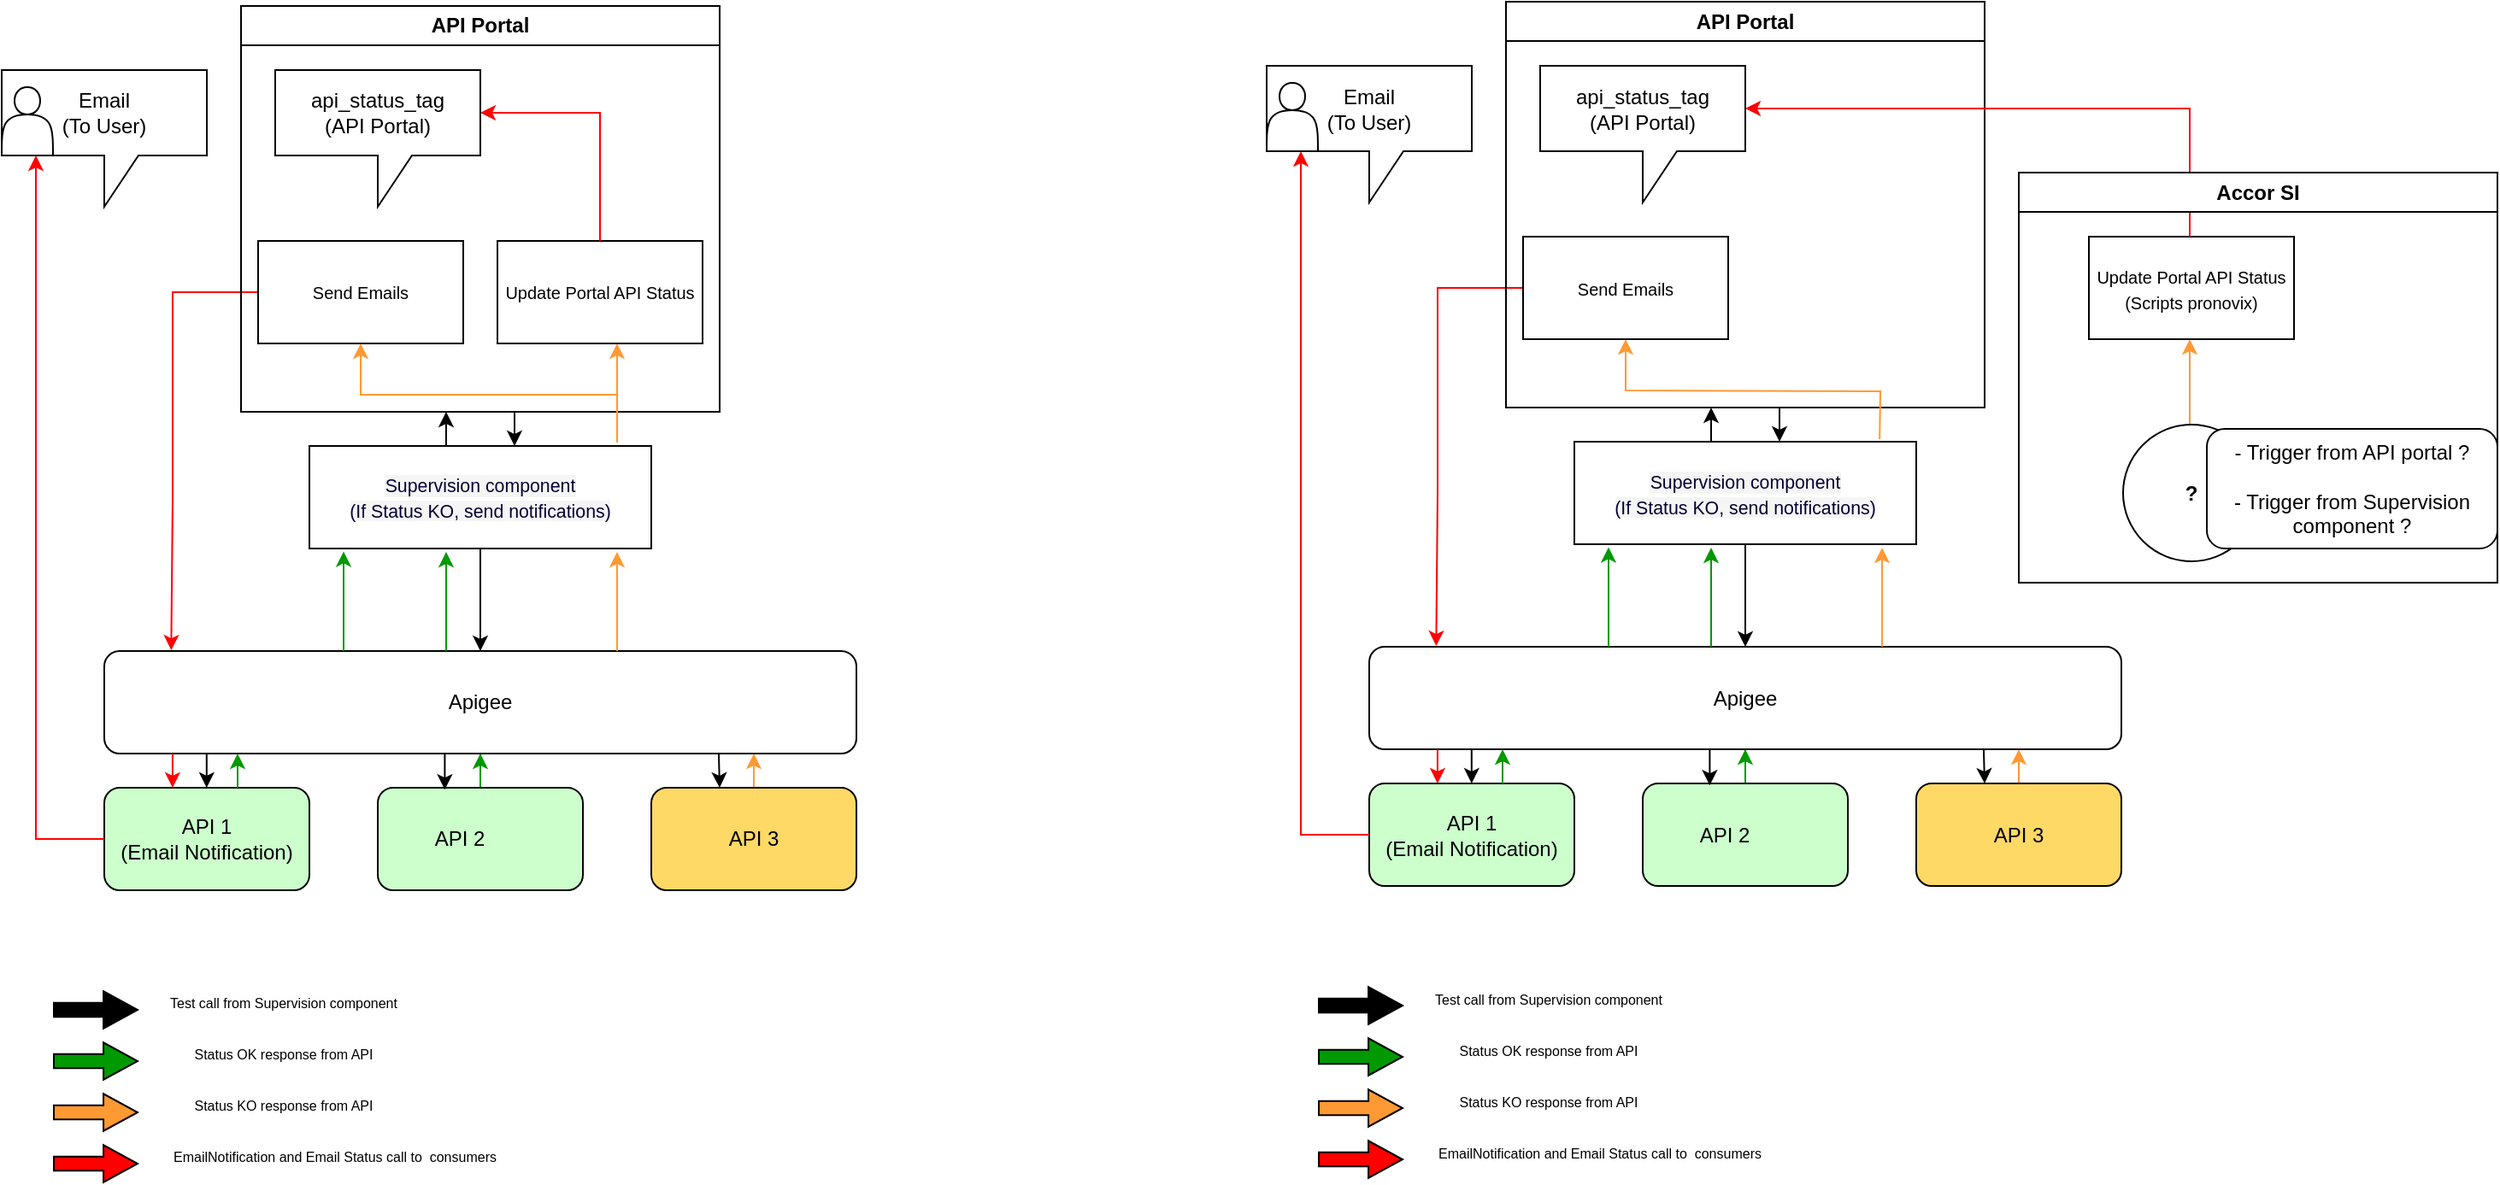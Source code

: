 <mxfile version="24.2.3" type="github" pages="4">
  <diagram name="Page-1" id="tpOJ9a9pUT4eBlT_nwzV">
    <mxGraphModel dx="1194" dy="814" grid="1" gridSize="10" guides="1" tooltips="1" connect="1" arrows="1" fold="1" page="1" pageScale="1" pageWidth="1654" pageHeight="1169" math="0" shadow="0">
      <root>
        <mxCell id="0" />
        <mxCell id="1" parent="0" />
        <mxCell id="AS0PMVbMDKIyWdXyoXrK-1" value="API 1&lt;br&gt;(Email Notification)" style="rounded=1;whiteSpace=wrap;html=1;fillColor=#CCFFCC;" parent="1" vertex="1">
          <mxGeometry x="80" y="460" width="120" height="60" as="geometry" />
        </mxCell>
        <mxCell id="AS0PMVbMDKIyWdXyoXrK-25" style="edgeStyle=orthogonalEdgeStyle;rounded=0;orthogonalLoop=1;jettySize=auto;html=1;entryX=0.5;entryY=1;entryDx=0;entryDy=0;strokeColor=#009900;" parent="1" source="AS0PMVbMDKIyWdXyoXrK-2" target="AS0PMVbMDKIyWdXyoXrK-4" edge="1">
          <mxGeometry relative="1" as="geometry" />
        </mxCell>
        <mxCell id="AS0PMVbMDKIyWdXyoXrK-2" value="API 2&lt;span style=&quot;white-space: pre;&quot;&gt;&#x9;&lt;/span&gt;" style="rounded=1;whiteSpace=wrap;html=1;fillColor=#CCFFCC;" parent="1" vertex="1">
          <mxGeometry x="240" y="460" width="120" height="60" as="geometry" />
        </mxCell>
        <mxCell id="AS0PMVbMDKIyWdXyoXrK-23" style="edgeStyle=orthogonalEdgeStyle;rounded=0;orthogonalLoop=1;jettySize=auto;html=1;strokeColor=#FF9933;" parent="1" source="AS0PMVbMDKIyWdXyoXrK-3" edge="1">
          <mxGeometry relative="1" as="geometry">
            <mxPoint x="460" y="440" as="targetPoint" />
            <Array as="points">
              <mxPoint x="460" y="440" />
            </Array>
          </mxGeometry>
        </mxCell>
        <mxCell id="AS0PMVbMDKIyWdXyoXrK-3" value="API 3" style="rounded=1;whiteSpace=wrap;html=1;fillColor=#FFD966;" parent="1" vertex="1">
          <mxGeometry x="400" y="460" width="120" height="60" as="geometry" />
        </mxCell>
        <mxCell id="AS0PMVbMDKIyWdXyoXrK-17" style="edgeStyle=orthogonalEdgeStyle;rounded=0;orthogonalLoop=1;jettySize=auto;html=1;entryX=0.75;entryY=0;entryDx=0;entryDy=0;" parent="1" edge="1">
          <mxGeometry relative="1" as="geometry">
            <mxPoint x="139.9" y="440" as="sourcePoint" />
            <mxPoint x="139.9" y="460" as="targetPoint" />
            <Array as="points">
              <mxPoint x="139.9" y="450" />
              <mxPoint x="139.9" y="450" />
            </Array>
          </mxGeometry>
        </mxCell>
        <mxCell id="AS0PMVbMDKIyWdXyoXrK-19" style="edgeStyle=orthogonalEdgeStyle;rounded=0;orthogonalLoop=1;jettySize=auto;html=1;entryX=0.327;entryY=0.018;entryDx=0;entryDy=0;entryPerimeter=0;" parent="1" source="AS0PMVbMDKIyWdXyoXrK-4" target="AS0PMVbMDKIyWdXyoXrK-2" edge="1">
          <mxGeometry relative="1" as="geometry">
            <Array as="points">
              <mxPoint x="280" y="461" />
            </Array>
          </mxGeometry>
        </mxCell>
        <mxCell id="AS0PMVbMDKIyWdXyoXrK-4" value="Apigee" style="rounded=1;whiteSpace=wrap;html=1;" parent="1" vertex="1">
          <mxGeometry x="80" y="380" width="440" height="60" as="geometry" />
        </mxCell>
        <mxCell id="AS0PMVbMDKIyWdXyoXrK-15" style="edgeStyle=flexArrow;rounded=0;orthogonalLoop=1;jettySize=auto;html=1;entryX=0.5;entryY=0;entryDx=0;entryDy=0;" parent="1" source="AS0PMVbMDKIyWdXyoXrK-6" target="AS0PMVbMDKIyWdXyoXrK-4" edge="1">
          <mxGeometry relative="1" as="geometry" />
        </mxCell>
        <mxCell id="AS0PMVbMDKIyWdXyoXrK-6" value="&lt;span style=&quot;margin: 0px; padding: 0.652px 0px 0px; user-select: text; -webkit-user-drag: none; -webkit-tap-highlight-color: transparent; touch-action: pan-x pan-y; font-variant-numeric: normal; font-variant-east-asian: normal; font-variant-alternates: normal; font-variant-position: normal; letter-spacing: 0px; text-align: left; background-color: rgb(245, 245, 245); color: rgb(5, 0, 51); font-size: 8.0pt; font-family: Montserrat, Montserrat_EmbeddedFont, Montserrat_MSFontService, sans-serif; font-kerning: none; line-height: 11px; vertical-align: -0.652px;&quot; lang=&quot;EN-US&quot; class=&quot;TextRun SCXP29168825 BCX0&quot; data-contrast=&quot;none&quot; data-usefontface=&quot;false&quot;&gt;&lt;/span&gt;&lt;p&gt;&lt;span style=&quot;margin: 0px; padding: 0.652px 0px 0px; user-select: text; -webkit-user-drag: none; -webkit-tap-highlight-color: transparent; touch-action: pan-x pan-y; font-variant-numeric: normal; font-variant-east-asian: normal; font-variant-alternates: normal; font-variant-position: normal; letter-spacing: 0px; text-align: left; background-color: rgb(245, 245, 245); color: rgb(5, 0, 51); font-size: 8.0pt; font-kerning: none; line-height: 11px; vertical-align: -0.652px;&quot; lang=&quot;EN-US&quot; class=&quot;TextRun SCXP29168825 BCX0&quot; data-contrast=&quot;none&quot; data-usefontface=&quot;false&quot;&gt;&lt;span style=&quot;margin: 0px; padding: 0px; user-select: text; -webkit-user-drag: none; -webkit-tap-highlight-color: transparent; touch-action: pan-x pan-y; vertical-align: 0.652px; line-height: 0px; position: relative;&quot; class=&quot;NormalTextRun SCXP29168825 BCX0&quot;&gt;&lt;font face=&quot;Helvetica&quot;&gt;Supervision component&lt;br&gt;(If Status KO, send notifications)&lt;/font&gt;&lt;/span&gt;&lt;/span&gt;&lt;/p&gt;" style="rounded=0;whiteSpace=wrap;html=1;" parent="1" vertex="1">
          <mxGeometry x="200" y="260" width="200" height="60" as="geometry" />
        </mxCell>
        <mxCell id="AS0PMVbMDKIyWdXyoXrK-8" value="Email&lt;br&gt;(To User)" style="shape=callout;whiteSpace=wrap;html=1;perimeter=calloutPerimeter;" parent="1" vertex="1">
          <mxGeometry x="20" y="40" width="120" height="80" as="geometry" />
        </mxCell>
        <mxCell id="AS0PMVbMDKIyWdXyoXrK-7" value="" style="shape=actor;whiteSpace=wrap;html=1;" parent="1" vertex="1">
          <mxGeometry x="20" y="50" width="30" height="40" as="geometry" />
        </mxCell>
        <mxCell id="AS0PMVbMDKIyWdXyoXrK-12" style="edgeStyle=orthogonalEdgeStyle;rounded=0;orthogonalLoop=1;jettySize=auto;html=1;strokeColor=#FF0000;" parent="1" source="AS0PMVbMDKIyWdXyoXrK-1" target="AS0PMVbMDKIyWdXyoXrK-8" edge="1">
          <mxGeometry relative="1" as="geometry">
            <Array as="points">
              <mxPoint x="40" y="490" />
            </Array>
          </mxGeometry>
        </mxCell>
        <mxCell id="AS0PMVbMDKIyWdXyoXrK-13" style="edgeStyle=orthogonalEdgeStyle;rounded=0;orthogonalLoop=1;jettySize=auto;html=1;entryX=0.089;entryY=-0.008;entryDx=0;entryDy=0;entryPerimeter=0;strokeColor=#FF0000;" parent="1" source="AS0PMVbMDKIyWdXyoXrK-81" target="AS0PMVbMDKIyWdXyoXrK-4" edge="1">
          <mxGeometry relative="1" as="geometry">
            <Array as="points">
              <mxPoint x="120" y="170" />
              <mxPoint x="120" y="290" />
              <mxPoint x="119" y="290" />
            </Array>
          </mxGeometry>
        </mxCell>
        <mxCell id="AS0PMVbMDKIyWdXyoXrK-14" style="edgeStyle=orthogonalEdgeStyle;rounded=0;orthogonalLoop=1;jettySize=auto;html=1;entryX=0.333;entryY=0;entryDx=0;entryDy=0;entryPerimeter=0;strokeColor=#FF0000;" parent="1" source="AS0PMVbMDKIyWdXyoXrK-4" target="AS0PMVbMDKIyWdXyoXrK-1" edge="1">
          <mxGeometry relative="1" as="geometry">
            <Array as="points">
              <mxPoint x="120" y="440" />
              <mxPoint x="120" y="440" />
            </Array>
          </mxGeometry>
        </mxCell>
        <mxCell id="AS0PMVbMDKIyWdXyoXrK-18" style="edgeStyle=orthogonalEdgeStyle;rounded=0;orthogonalLoop=1;jettySize=auto;html=1;exitX=0.817;exitY=1.009;exitDx=0;exitDy=0;exitPerimeter=0;" parent="1" source="AS0PMVbMDKIyWdXyoXrK-4" edge="1">
          <mxGeometry relative="1" as="geometry">
            <mxPoint x="400.0" y="438" as="sourcePoint" />
            <mxPoint x="440" y="460" as="targetPoint" />
            <Array as="points">
              <mxPoint x="440" y="441" />
            </Array>
          </mxGeometry>
        </mxCell>
        <mxCell id="AS0PMVbMDKIyWdXyoXrK-27" style="edgeStyle=orthogonalEdgeStyle;rounded=0;orthogonalLoop=1;jettySize=auto;html=1;entryX=0.178;entryY=0.991;entryDx=0;entryDy=0;entryPerimeter=0;strokeColor=#009900;" parent="1" source="AS0PMVbMDKIyWdXyoXrK-1" target="AS0PMVbMDKIyWdXyoXrK-4" edge="1">
          <mxGeometry relative="1" as="geometry">
            <Array as="points">
              <mxPoint x="158" y="440" />
              <mxPoint x="158" y="440" />
            </Array>
          </mxGeometry>
        </mxCell>
        <mxCell id="AS0PMVbMDKIyWdXyoXrK-28" value="" style="shape=flexArrow;endArrow=classic;html=1;rounded=0;endWidth=12.593;endSize=6.322;width=8.148;fillColor=#000000;" parent="1" edge="1">
          <mxGeometry width="50" height="50" relative="1" as="geometry">
            <mxPoint x="50" y="590" as="sourcePoint" />
            <mxPoint x="100" y="590" as="targetPoint" />
            <Array as="points" />
          </mxGeometry>
        </mxCell>
        <mxCell id="AS0PMVbMDKIyWdXyoXrK-30" value="" style="shape=flexArrow;endArrow=classic;html=1;rounded=0;endWidth=12.593;endSize=6.322;width=8.148;fillColor=#009900;" parent="1" edge="1">
          <mxGeometry width="50" height="50" relative="1" as="geometry">
            <mxPoint x="50" y="620" as="sourcePoint" />
            <mxPoint x="100" y="620" as="targetPoint" />
            <Array as="points" />
          </mxGeometry>
        </mxCell>
        <mxCell id="AS0PMVbMDKIyWdXyoXrK-31" value="" style="shape=flexArrow;endArrow=classic;html=1;rounded=0;endWidth=12.593;endSize=6.322;width=8.148;fillColor=#FF9933;" parent="1" edge="1">
          <mxGeometry width="50" height="50" relative="1" as="geometry">
            <mxPoint x="50" y="650" as="sourcePoint" />
            <mxPoint x="100" y="650" as="targetPoint" />
            <Array as="points" />
          </mxGeometry>
        </mxCell>
        <mxCell id="AS0PMVbMDKIyWdXyoXrK-32" value="" style="shape=flexArrow;endArrow=classic;html=1;rounded=0;endWidth=12.593;endSize=6.322;width=8.148;fillColor=#FF0000;" parent="1" edge="1">
          <mxGeometry width="50" height="50" relative="1" as="geometry">
            <mxPoint x="50" y="680" as="sourcePoint" />
            <mxPoint x="100" y="680" as="targetPoint" />
            <Array as="points" />
          </mxGeometry>
        </mxCell>
        <mxCell id="AS0PMVbMDKIyWdXyoXrK-33" value="&lt;font style=&quot;font-size: 8px;&quot;&gt;Test call from Supervision component&lt;/font&gt;" style="text;html=1;strokeColor=none;fillColor=none;align=center;verticalAlign=middle;whiteSpace=wrap;rounded=0;" parent="1" vertex="1">
          <mxGeometry x="110" y="570" width="150" height="30" as="geometry" />
        </mxCell>
        <mxCell id="AS0PMVbMDKIyWdXyoXrK-34" value="&lt;font style=&quot;font-size: 8px;&quot;&gt;Status OK response from API&lt;/font&gt;" style="text;html=1;strokeColor=none;fillColor=none;align=center;verticalAlign=middle;whiteSpace=wrap;rounded=0;" parent="1" vertex="1">
          <mxGeometry x="110" y="600" width="150" height="30" as="geometry" />
        </mxCell>
        <mxCell id="AS0PMVbMDKIyWdXyoXrK-35" value="&lt;font style=&quot;font-size: 8px;&quot;&gt;Status KO response from API&lt;/font&gt;" style="text;html=1;strokeColor=none;fillColor=none;align=center;verticalAlign=middle;whiteSpace=wrap;rounded=0;" parent="1" vertex="1">
          <mxGeometry x="110" y="630" width="150" height="30" as="geometry" />
        </mxCell>
        <mxCell id="AS0PMVbMDKIyWdXyoXrK-36" value="&lt;font style=&quot;font-size: 8px;&quot;&gt;EmailNotification and Email Status call to&amp;nbsp; consumers&lt;/font&gt;" style="text;html=1;strokeColor=none;fillColor=none;align=center;verticalAlign=middle;whiteSpace=wrap;rounded=0;" parent="1" vertex="1">
          <mxGeometry x="110" y="660" width="210" height="30" as="geometry" />
        </mxCell>
        <mxCell id="AS0PMVbMDKIyWdXyoXrK-37" value="" style="endArrow=classic;html=1;rounded=0;entryX=0.1;entryY=1.029;entryDx=0;entryDy=0;entryPerimeter=0;strokeColor=#009900;" parent="1" target="AS0PMVbMDKIyWdXyoXrK-6" edge="1">
          <mxGeometry width="50" height="50" relative="1" as="geometry">
            <mxPoint x="220" y="380" as="sourcePoint" />
            <mxPoint x="270" y="330" as="targetPoint" />
          </mxGeometry>
        </mxCell>
        <mxCell id="AS0PMVbMDKIyWdXyoXrK-38" value="" style="endArrow=classic;html=1;rounded=0;entryX=0.1;entryY=1.029;entryDx=0;entryDy=0;entryPerimeter=0;strokeColor=#009900;" parent="1" edge="1">
          <mxGeometry width="50" height="50" relative="1" as="geometry">
            <mxPoint x="280" y="380" as="sourcePoint" />
            <mxPoint x="280" y="322" as="targetPoint" />
          </mxGeometry>
        </mxCell>
        <mxCell id="AS0PMVbMDKIyWdXyoXrK-39" value="" style="endArrow=classic;html=1;rounded=0;entryX=0.1;entryY=1.029;entryDx=0;entryDy=0;entryPerimeter=0;fillColor=#FF9933;strokeColor=#FF9933;" parent="1" edge="1">
          <mxGeometry width="50" height="50" relative="1" as="geometry">
            <mxPoint x="380" y="380" as="sourcePoint" />
            <mxPoint x="380" y="322" as="targetPoint" />
          </mxGeometry>
        </mxCell>
        <mxCell id="AS0PMVbMDKIyWdXyoXrK-74" value="API Portal" style="swimlane;whiteSpace=wrap;html=1;" parent="1" vertex="1">
          <mxGeometry x="160" y="2.5" width="280" height="237.5" as="geometry" />
        </mxCell>
        <mxCell id="AS0PMVbMDKIyWdXyoXrK-77" value="" style="endArrow=classic;html=1;rounded=0;entryX=0.1;entryY=1.029;entryDx=0;entryDy=0;entryPerimeter=0;fillColor=#FF9933;strokeColor=#FF9933;" parent="AS0PMVbMDKIyWdXyoXrK-74" edge="1">
          <mxGeometry width="50" height="50" relative="1" as="geometry">
            <mxPoint x="220" y="255.5" as="sourcePoint" />
            <mxPoint x="220" y="197.5" as="targetPoint" />
          </mxGeometry>
        </mxCell>
        <mxCell id="AS0PMVbMDKIyWdXyoXrK-10" value="&lt;span style=&quot;font-size: 10px;&quot;&gt;Update Portal API Status&lt;/span&gt;" style="rounded=0;whiteSpace=wrap;html=1;" parent="AS0PMVbMDKIyWdXyoXrK-74" vertex="1">
          <mxGeometry x="150" y="137.5" width="120" height="60" as="geometry" />
        </mxCell>
        <mxCell id="AS0PMVbMDKIyWdXyoXrK-9" value="api_status_tag&lt;br&gt;(API Portal)" style="shape=callout;whiteSpace=wrap;html=1;perimeter=calloutPerimeter;" parent="AS0PMVbMDKIyWdXyoXrK-74" vertex="1">
          <mxGeometry x="20" y="37.5" width="120" height="80" as="geometry" />
        </mxCell>
        <mxCell id="AS0PMVbMDKIyWdXyoXrK-81" value="&lt;span style=&quot;font-size: 10px;&quot;&gt;Send Emails&lt;/span&gt;" style="rounded=0;whiteSpace=wrap;html=1;" parent="AS0PMVbMDKIyWdXyoXrK-74" vertex="1">
          <mxGeometry x="10" y="137.5" width="120" height="60" as="geometry" />
        </mxCell>
        <mxCell id="AS0PMVbMDKIyWdXyoXrK-82" style="edgeStyle=orthogonalEdgeStyle;rounded=0;orthogonalLoop=1;jettySize=auto;html=1;entryX=0;entryY=0;entryDx=120.0;entryDy=25;entryPerimeter=0;strokeColor=#FF0000;" parent="AS0PMVbMDKIyWdXyoXrK-74" source="AS0PMVbMDKIyWdXyoXrK-10" target="AS0PMVbMDKIyWdXyoXrK-9" edge="1">
          <mxGeometry relative="1" as="geometry">
            <Array as="points">
              <mxPoint x="210" y="62" />
            </Array>
          </mxGeometry>
        </mxCell>
        <mxCell id="AS0PMVbMDKIyWdXyoXrK-75" value="" style="endArrow=classic;html=1;rounded=0;" parent="1" edge="1">
          <mxGeometry width="50" height="50" relative="1" as="geometry">
            <mxPoint x="280" y="260" as="sourcePoint" />
            <mxPoint x="280" y="240" as="targetPoint" />
          </mxGeometry>
        </mxCell>
        <mxCell id="AS0PMVbMDKIyWdXyoXrK-76" value="" style="endArrow=classic;html=1;rounded=0;" parent="1" edge="1">
          <mxGeometry width="50" height="50" relative="1" as="geometry">
            <mxPoint x="320" y="240" as="sourcePoint" />
            <mxPoint x="320" y="260" as="targetPoint" />
          </mxGeometry>
        </mxCell>
        <mxCell id="AS0PMVbMDKIyWdXyoXrK-83" value="" style="endArrow=classic;html=1;rounded=0;entryX=0.5;entryY=1;entryDx=0;entryDy=0;strokeColor=#FF9933;" parent="1" target="AS0PMVbMDKIyWdXyoXrK-81" edge="1">
          <mxGeometry width="50" height="50" relative="1" as="geometry">
            <mxPoint x="380" y="230" as="sourcePoint" />
            <mxPoint x="350" y="230" as="targetPoint" />
            <Array as="points">
              <mxPoint x="230" y="230" />
            </Array>
          </mxGeometry>
        </mxCell>
        <mxCell id="AS0PMVbMDKIyWdXyoXrK-85" value="API 1&lt;br&gt;(Email Notification)" style="rounded=1;whiteSpace=wrap;html=1;fillColor=#CCFFCC;" parent="1" vertex="1">
          <mxGeometry x="820" y="457.5" width="120" height="60" as="geometry" />
        </mxCell>
        <mxCell id="AS0PMVbMDKIyWdXyoXrK-86" style="edgeStyle=orthogonalEdgeStyle;rounded=0;orthogonalLoop=1;jettySize=auto;html=1;entryX=0.5;entryY=1;entryDx=0;entryDy=0;strokeColor=#009900;" parent="1" source="AS0PMVbMDKIyWdXyoXrK-87" target="AS0PMVbMDKIyWdXyoXrK-92" edge="1">
          <mxGeometry relative="1" as="geometry" />
        </mxCell>
        <mxCell id="AS0PMVbMDKIyWdXyoXrK-87" value="API 2&lt;span style=&quot;white-space: pre;&quot;&gt;&#x9;&lt;/span&gt;" style="rounded=1;whiteSpace=wrap;html=1;fillColor=#CCFFCC;" parent="1" vertex="1">
          <mxGeometry x="980" y="457.5" width="120" height="60" as="geometry" />
        </mxCell>
        <mxCell id="AS0PMVbMDKIyWdXyoXrK-88" style="edgeStyle=orthogonalEdgeStyle;rounded=0;orthogonalLoop=1;jettySize=auto;html=1;strokeColor=#FF9933;" parent="1" source="AS0PMVbMDKIyWdXyoXrK-89" edge="1">
          <mxGeometry relative="1" as="geometry">
            <mxPoint x="1200" y="437.5" as="targetPoint" />
            <Array as="points">
              <mxPoint x="1200" y="437.5" />
            </Array>
          </mxGeometry>
        </mxCell>
        <mxCell id="AS0PMVbMDKIyWdXyoXrK-89" value="API 3" style="rounded=1;whiteSpace=wrap;html=1;fillColor=#FFD966;" parent="1" vertex="1">
          <mxGeometry x="1140" y="457.5" width="120" height="60" as="geometry" />
        </mxCell>
        <mxCell id="AS0PMVbMDKIyWdXyoXrK-90" style="edgeStyle=orthogonalEdgeStyle;rounded=0;orthogonalLoop=1;jettySize=auto;html=1;entryX=0.75;entryY=0;entryDx=0;entryDy=0;" parent="1" edge="1">
          <mxGeometry relative="1" as="geometry">
            <mxPoint x="879.9" y="437.5" as="sourcePoint" />
            <mxPoint x="879.9" y="457.5" as="targetPoint" />
            <Array as="points">
              <mxPoint x="879.9" y="447.5" />
              <mxPoint x="879.9" y="447.5" />
            </Array>
          </mxGeometry>
        </mxCell>
        <mxCell id="AS0PMVbMDKIyWdXyoXrK-91" style="edgeStyle=orthogonalEdgeStyle;rounded=0;orthogonalLoop=1;jettySize=auto;html=1;entryX=0.327;entryY=0.018;entryDx=0;entryDy=0;entryPerimeter=0;" parent="1" source="AS0PMVbMDKIyWdXyoXrK-92" target="AS0PMVbMDKIyWdXyoXrK-87" edge="1">
          <mxGeometry relative="1" as="geometry">
            <Array as="points">
              <mxPoint x="1020" y="458.5" />
            </Array>
          </mxGeometry>
        </mxCell>
        <mxCell id="AS0PMVbMDKIyWdXyoXrK-92" value="Apigee" style="rounded=1;whiteSpace=wrap;html=1;" parent="1" vertex="1">
          <mxGeometry x="820" y="377.5" width="440" height="60" as="geometry" />
        </mxCell>
        <mxCell id="AS0PMVbMDKIyWdXyoXrK-93" style="edgeStyle=flexArrow;rounded=0;orthogonalLoop=1;jettySize=auto;html=1;entryX=0.5;entryY=0;entryDx=0;entryDy=0;" parent="1" source="AS0PMVbMDKIyWdXyoXrK-94" target="AS0PMVbMDKIyWdXyoXrK-92" edge="1">
          <mxGeometry relative="1" as="geometry" />
        </mxCell>
        <mxCell id="AS0PMVbMDKIyWdXyoXrK-94" value="&lt;span style=&quot;margin: 0px; padding: 0.652px 0px 0px; user-select: text; -webkit-user-drag: none; -webkit-tap-highlight-color: transparent; touch-action: pan-x pan-y; font-variant-numeric: normal; font-variant-east-asian: normal; font-variant-alternates: normal; font-variant-position: normal; letter-spacing: 0px; text-align: left; background-color: rgb(245, 245, 245); color: rgb(5, 0, 51); font-size: 8.0pt; font-family: Montserrat, Montserrat_EmbeddedFont, Montserrat_MSFontService, sans-serif; font-kerning: none; line-height: 11px; vertical-align: -0.652px;&quot; lang=&quot;EN-US&quot; class=&quot;TextRun SCXP29168825 BCX0&quot; data-contrast=&quot;none&quot; data-usefontface=&quot;false&quot;&gt;&lt;/span&gt;&lt;p&gt;&lt;span style=&quot;margin: 0px; padding: 0.652px 0px 0px; user-select: text; -webkit-user-drag: none; -webkit-tap-highlight-color: transparent; touch-action: pan-x pan-y; font-variant-numeric: normal; font-variant-east-asian: normal; font-variant-alternates: normal; font-variant-position: normal; letter-spacing: 0px; text-align: left; background-color: rgb(245, 245, 245); color: rgb(5, 0, 51); font-size: 8.0pt; font-kerning: none; line-height: 11px; vertical-align: -0.652px;&quot; lang=&quot;EN-US&quot; class=&quot;TextRun SCXP29168825 BCX0&quot; data-contrast=&quot;none&quot; data-usefontface=&quot;false&quot;&gt;&lt;span style=&quot;margin: 0px; padding: 0px; user-select: text; -webkit-user-drag: none; -webkit-tap-highlight-color: transparent; touch-action: pan-x pan-y; vertical-align: 0.652px; line-height: 0px; position: relative;&quot; class=&quot;NormalTextRun SCXP29168825 BCX0&quot;&gt;&lt;font face=&quot;Helvetica&quot;&gt;Supervision component&lt;br&gt;(If Status KO, send notifications)&lt;/font&gt;&lt;/span&gt;&lt;/span&gt;&lt;/p&gt;" style="rounded=0;whiteSpace=wrap;html=1;" parent="1" vertex="1">
          <mxGeometry x="940" y="257.5" width="200" height="60" as="geometry" />
        </mxCell>
        <mxCell id="AS0PMVbMDKIyWdXyoXrK-95" value="Email&lt;br&gt;(To User)" style="shape=callout;whiteSpace=wrap;html=1;perimeter=calloutPerimeter;" parent="1" vertex="1">
          <mxGeometry x="760" y="37.5" width="120" height="80" as="geometry" />
        </mxCell>
        <mxCell id="AS0PMVbMDKIyWdXyoXrK-96" value="" style="shape=actor;whiteSpace=wrap;html=1;" parent="1" vertex="1">
          <mxGeometry x="760" y="47.5" width="30" height="40" as="geometry" />
        </mxCell>
        <mxCell id="AS0PMVbMDKIyWdXyoXrK-97" style="edgeStyle=orthogonalEdgeStyle;rounded=0;orthogonalLoop=1;jettySize=auto;html=1;strokeColor=#FF0000;" parent="1" source="AS0PMVbMDKIyWdXyoXrK-85" target="AS0PMVbMDKIyWdXyoXrK-95" edge="1">
          <mxGeometry relative="1" as="geometry">
            <Array as="points">
              <mxPoint x="780" y="487.5" />
            </Array>
          </mxGeometry>
        </mxCell>
        <mxCell id="AS0PMVbMDKIyWdXyoXrK-98" style="edgeStyle=orthogonalEdgeStyle;rounded=0;orthogonalLoop=1;jettySize=auto;html=1;entryX=0.089;entryY=-0.008;entryDx=0;entryDy=0;entryPerimeter=0;strokeColor=#FF0000;" parent="1" source="AS0PMVbMDKIyWdXyoXrK-117" target="AS0PMVbMDKIyWdXyoXrK-92" edge="1">
          <mxGeometry relative="1" as="geometry">
            <Array as="points">
              <mxPoint x="860" y="167.5" />
              <mxPoint x="860" y="287.5" />
              <mxPoint x="859" y="287.5" />
            </Array>
          </mxGeometry>
        </mxCell>
        <mxCell id="AS0PMVbMDKIyWdXyoXrK-99" style="edgeStyle=orthogonalEdgeStyle;rounded=0;orthogonalLoop=1;jettySize=auto;html=1;entryX=0.333;entryY=0;entryDx=0;entryDy=0;entryPerimeter=0;strokeColor=#FF0000;" parent="1" source="AS0PMVbMDKIyWdXyoXrK-92" target="AS0PMVbMDKIyWdXyoXrK-85" edge="1">
          <mxGeometry relative="1" as="geometry">
            <Array as="points">
              <mxPoint x="860" y="437.5" />
              <mxPoint x="860" y="437.5" />
            </Array>
          </mxGeometry>
        </mxCell>
        <mxCell id="AS0PMVbMDKIyWdXyoXrK-100" style="edgeStyle=orthogonalEdgeStyle;rounded=0;orthogonalLoop=1;jettySize=auto;html=1;exitX=0.817;exitY=1.009;exitDx=0;exitDy=0;exitPerimeter=0;" parent="1" source="AS0PMVbMDKIyWdXyoXrK-92" edge="1">
          <mxGeometry relative="1" as="geometry">
            <mxPoint x="1140" y="435.5" as="sourcePoint" />
            <mxPoint x="1180" y="457.5" as="targetPoint" />
            <Array as="points">
              <mxPoint x="1180" y="438.5" />
            </Array>
          </mxGeometry>
        </mxCell>
        <mxCell id="AS0PMVbMDKIyWdXyoXrK-101" style="edgeStyle=orthogonalEdgeStyle;rounded=0;orthogonalLoop=1;jettySize=auto;html=1;entryX=0.178;entryY=0.991;entryDx=0;entryDy=0;entryPerimeter=0;strokeColor=#009900;" parent="1" source="AS0PMVbMDKIyWdXyoXrK-85" target="AS0PMVbMDKIyWdXyoXrK-92" edge="1">
          <mxGeometry relative="1" as="geometry">
            <Array as="points">
              <mxPoint x="898" y="437.5" />
              <mxPoint x="898" y="437.5" />
            </Array>
          </mxGeometry>
        </mxCell>
        <mxCell id="AS0PMVbMDKIyWdXyoXrK-102" value="" style="shape=flexArrow;endArrow=classic;html=1;rounded=0;endWidth=12.593;endSize=6.322;width=8.148;fillColor=#000000;" parent="1" edge="1">
          <mxGeometry width="50" height="50" relative="1" as="geometry">
            <mxPoint x="790" y="587.5" as="sourcePoint" />
            <mxPoint x="840" y="587.5" as="targetPoint" />
            <Array as="points" />
          </mxGeometry>
        </mxCell>
        <mxCell id="AS0PMVbMDKIyWdXyoXrK-103" value="" style="shape=flexArrow;endArrow=classic;html=1;rounded=0;endWidth=12.593;endSize=6.322;width=8.148;fillColor=#009900;" parent="1" edge="1">
          <mxGeometry width="50" height="50" relative="1" as="geometry">
            <mxPoint x="790" y="617.5" as="sourcePoint" />
            <mxPoint x="840" y="617.5" as="targetPoint" />
            <Array as="points" />
          </mxGeometry>
        </mxCell>
        <mxCell id="AS0PMVbMDKIyWdXyoXrK-104" value="" style="shape=flexArrow;endArrow=classic;html=1;rounded=0;endWidth=12.593;endSize=6.322;width=8.148;fillColor=#FF9933;" parent="1" edge="1">
          <mxGeometry width="50" height="50" relative="1" as="geometry">
            <mxPoint x="790" y="647.5" as="sourcePoint" />
            <mxPoint x="840" y="647.5" as="targetPoint" />
            <Array as="points" />
          </mxGeometry>
        </mxCell>
        <mxCell id="AS0PMVbMDKIyWdXyoXrK-105" value="" style="shape=flexArrow;endArrow=classic;html=1;rounded=0;endWidth=12.593;endSize=6.322;width=8.148;fillColor=#FF0000;" parent="1" edge="1">
          <mxGeometry width="50" height="50" relative="1" as="geometry">
            <mxPoint x="790" y="677.5" as="sourcePoint" />
            <mxPoint x="840" y="677.5" as="targetPoint" />
            <Array as="points" />
          </mxGeometry>
        </mxCell>
        <mxCell id="AS0PMVbMDKIyWdXyoXrK-106" value="&lt;font style=&quot;font-size: 8px;&quot;&gt;Test call from Supervision component&lt;/font&gt;" style="text;html=1;strokeColor=none;fillColor=none;align=center;verticalAlign=middle;whiteSpace=wrap;rounded=0;" parent="1" vertex="1">
          <mxGeometry x="850" y="567.5" width="150" height="30" as="geometry" />
        </mxCell>
        <mxCell id="AS0PMVbMDKIyWdXyoXrK-107" value="&lt;font style=&quot;font-size: 8px;&quot;&gt;Status OK response from API&lt;/font&gt;" style="text;html=1;strokeColor=none;fillColor=none;align=center;verticalAlign=middle;whiteSpace=wrap;rounded=0;" parent="1" vertex="1">
          <mxGeometry x="850" y="597.5" width="150" height="30" as="geometry" />
        </mxCell>
        <mxCell id="AS0PMVbMDKIyWdXyoXrK-108" value="&lt;font style=&quot;font-size: 8px;&quot;&gt;Status KO response from API&lt;/font&gt;" style="text;html=1;strokeColor=none;fillColor=none;align=center;verticalAlign=middle;whiteSpace=wrap;rounded=0;" parent="1" vertex="1">
          <mxGeometry x="850" y="627.5" width="150" height="30" as="geometry" />
        </mxCell>
        <mxCell id="AS0PMVbMDKIyWdXyoXrK-109" value="&lt;font style=&quot;font-size: 8px;&quot;&gt;EmailNotification and Email Status call to&amp;nbsp; consumers&lt;/font&gt;" style="text;html=1;strokeColor=none;fillColor=none;align=center;verticalAlign=middle;whiteSpace=wrap;rounded=0;" parent="1" vertex="1">
          <mxGeometry x="850" y="657.5" width="210" height="30" as="geometry" />
        </mxCell>
        <mxCell id="AS0PMVbMDKIyWdXyoXrK-110" value="" style="endArrow=classic;html=1;rounded=0;entryX=0.1;entryY=1.029;entryDx=0;entryDy=0;entryPerimeter=0;strokeColor=#009900;" parent="1" target="AS0PMVbMDKIyWdXyoXrK-94" edge="1">
          <mxGeometry width="50" height="50" relative="1" as="geometry">
            <mxPoint x="960" y="377.5" as="sourcePoint" />
            <mxPoint x="1010" y="327.5" as="targetPoint" />
          </mxGeometry>
        </mxCell>
        <mxCell id="AS0PMVbMDKIyWdXyoXrK-111" value="" style="endArrow=classic;html=1;rounded=0;entryX=0.1;entryY=1.029;entryDx=0;entryDy=0;entryPerimeter=0;strokeColor=#009900;" parent="1" edge="1">
          <mxGeometry width="50" height="50" relative="1" as="geometry">
            <mxPoint x="1020" y="377.5" as="sourcePoint" />
            <mxPoint x="1020" y="319.5" as="targetPoint" />
          </mxGeometry>
        </mxCell>
        <mxCell id="AS0PMVbMDKIyWdXyoXrK-112" value="" style="endArrow=classic;html=1;rounded=0;entryX=0.1;entryY=1.029;entryDx=0;entryDy=0;entryPerimeter=0;fillColor=#FF9933;strokeColor=#FF9933;" parent="1" edge="1">
          <mxGeometry width="50" height="50" relative="1" as="geometry">
            <mxPoint x="1120" y="377.5" as="sourcePoint" />
            <mxPoint x="1120" y="319.5" as="targetPoint" />
          </mxGeometry>
        </mxCell>
        <mxCell id="AS0PMVbMDKIyWdXyoXrK-113" value="API Portal" style="swimlane;whiteSpace=wrap;html=1;" parent="1" vertex="1">
          <mxGeometry x="900" width="280" height="237.5" as="geometry" />
        </mxCell>
        <mxCell id="AS0PMVbMDKIyWdXyoXrK-116" value="api_status_tag&lt;br&gt;(API Portal)" style="shape=callout;whiteSpace=wrap;html=1;perimeter=calloutPerimeter;" parent="AS0PMVbMDKIyWdXyoXrK-113" vertex="1">
          <mxGeometry x="20" y="37.5" width="120" height="80" as="geometry" />
        </mxCell>
        <mxCell id="AS0PMVbMDKIyWdXyoXrK-117" value="&lt;span style=&quot;font-size: 10px;&quot;&gt;Send Emails&lt;/span&gt;" style="rounded=0;whiteSpace=wrap;html=1;" parent="AS0PMVbMDKIyWdXyoXrK-113" vertex="1">
          <mxGeometry x="10" y="137.5" width="120" height="60" as="geometry" />
        </mxCell>
        <mxCell id="AS0PMVbMDKIyWdXyoXrK-119" value="" style="endArrow=classic;html=1;rounded=0;" parent="1" edge="1">
          <mxGeometry width="50" height="50" relative="1" as="geometry">
            <mxPoint x="1020" y="257.5" as="sourcePoint" />
            <mxPoint x="1020" y="237.5" as="targetPoint" />
          </mxGeometry>
        </mxCell>
        <mxCell id="AS0PMVbMDKIyWdXyoXrK-120" value="" style="endArrow=classic;html=1;rounded=0;" parent="1" edge="1">
          <mxGeometry width="50" height="50" relative="1" as="geometry">
            <mxPoint x="1060" y="237.5" as="sourcePoint" />
            <mxPoint x="1060" y="257.5" as="targetPoint" />
          </mxGeometry>
        </mxCell>
        <mxCell id="AS0PMVbMDKIyWdXyoXrK-121" value="" style="endArrow=classic;html=1;rounded=0;entryX=0.5;entryY=1;entryDx=0;entryDy=0;strokeColor=#FF9933;exitX=0.893;exitY=-0.025;exitDx=0;exitDy=0;exitPerimeter=0;" parent="1" source="AS0PMVbMDKIyWdXyoXrK-94" target="AS0PMVbMDKIyWdXyoXrK-117" edge="1">
          <mxGeometry width="50" height="50" relative="1" as="geometry">
            <mxPoint x="1120" y="227.5" as="sourcePoint" />
            <mxPoint x="1090" y="227.5" as="targetPoint" />
            <Array as="points">
              <mxPoint x="1119" y="228" />
              <mxPoint x="970" y="227.5" />
            </Array>
          </mxGeometry>
        </mxCell>
        <mxCell id="AS0PMVbMDKIyWdXyoXrK-115" value="&lt;span style=&quot;font-size: 10px;&quot;&gt;Update Portal API Status&lt;br&gt;(Scripts pronovix)&lt;br&gt;&lt;/span&gt;" style="rounded=0;whiteSpace=wrap;html=1;" parent="1" vertex="1">
          <mxGeometry x="1241" y="137.5" width="120" height="60" as="geometry" />
        </mxCell>
        <mxCell id="AS0PMVbMDKIyWdXyoXrK-118" style="edgeStyle=orthogonalEdgeStyle;rounded=0;orthogonalLoop=1;jettySize=auto;html=1;entryX=0;entryY=0;entryDx=120.0;entryDy=25;entryPerimeter=0;strokeColor=#FF0000;" parent="1" source="AS0PMVbMDKIyWdXyoXrK-115" target="AS0PMVbMDKIyWdXyoXrK-116" edge="1">
          <mxGeometry relative="1" as="geometry">
            <Array as="points">
              <mxPoint x="1300" y="63" />
            </Array>
          </mxGeometry>
        </mxCell>
        <mxCell id="AS0PMVbMDKIyWdXyoXrK-114" value="" style="endArrow=classic;html=1;rounded=0;entryX=0.1;entryY=1.029;entryDx=0;entryDy=0;entryPerimeter=0;fillColor=#FF9933;strokeColor=#FF9933;" parent="1" edge="1">
          <mxGeometry width="50" height="50" relative="1" as="geometry">
            <mxPoint x="1300" y="255.5" as="sourcePoint" />
            <mxPoint x="1300" y="197.5" as="targetPoint" />
          </mxGeometry>
        </mxCell>
        <mxCell id="AS0PMVbMDKIyWdXyoXrK-122" value="&lt;b&gt;?&lt;/b&gt;" style="ellipse;whiteSpace=wrap;html=1;aspect=fixed;" parent="1" vertex="1">
          <mxGeometry x="1261" y="247.5" width="80" height="80" as="geometry" />
        </mxCell>
        <mxCell id="AS0PMVbMDKIyWdXyoXrK-126" value="Accor SI" style="swimlane;whiteSpace=wrap;html=1;" parent="1" vertex="1">
          <mxGeometry x="1200" y="100" width="280" height="240" as="geometry" />
        </mxCell>
        <mxCell id="AS0PMVbMDKIyWdXyoXrK-127" value="- Trigger from API portal ?&lt;br&gt;&lt;br&gt;- Trigger from Supervision component ?" style="rounded=1;whiteSpace=wrap;html=1;" parent="AS0PMVbMDKIyWdXyoXrK-126" vertex="1">
          <mxGeometry x="110" y="150" width="170" height="70" as="geometry" />
        </mxCell>
      </root>
    </mxGraphModel>
  </diagram>
  <diagram id="h6aWoUT6FC93SJV7MMe0" name="Page-2">
    <mxGraphModel dx="2021" dy="814" grid="1" gridSize="10" guides="1" tooltips="1" connect="1" arrows="1" fold="1" page="1" pageScale="1" pageWidth="827" pageHeight="1169" math="0" shadow="0">
      <root>
        <mxCell id="0" />
        <mxCell id="1" parent="0" />
        <mxCell id="QdP5q1wSWTbX_YTy69sq-1" value="API 1&lt;br&gt;(Email Notification)" style="rounded=1;whiteSpace=wrap;html=1;fillColor=#CCFFCC;" parent="1" vertex="1">
          <mxGeometry x="-767" y="457.5" width="120" height="60" as="geometry" />
        </mxCell>
        <mxCell id="QdP5q1wSWTbX_YTy69sq-2" style="edgeStyle=orthogonalEdgeStyle;rounded=0;orthogonalLoop=1;jettySize=auto;html=1;entryX=0.5;entryY=1;entryDx=0;entryDy=0;strokeColor=#009900;" parent="1" source="QdP5q1wSWTbX_YTy69sq-3" target="QdP5q1wSWTbX_YTy69sq-8" edge="1">
          <mxGeometry relative="1" as="geometry" />
        </mxCell>
        <mxCell id="QdP5q1wSWTbX_YTy69sq-3" value="API 2&lt;span style=&quot;white-space: pre;&quot;&gt;&#x9;&lt;/span&gt;" style="rounded=1;whiteSpace=wrap;html=1;fillColor=#CCFFCC;" parent="1" vertex="1">
          <mxGeometry x="-607" y="457.5" width="120" height="60" as="geometry" />
        </mxCell>
        <mxCell id="QdP5q1wSWTbX_YTy69sq-4" style="edgeStyle=orthogonalEdgeStyle;rounded=0;orthogonalLoop=1;jettySize=auto;html=1;strokeColor=#FF9933;" parent="1" source="QdP5q1wSWTbX_YTy69sq-5" edge="1">
          <mxGeometry relative="1" as="geometry">
            <mxPoint x="-387" y="437.5" as="targetPoint" />
            <Array as="points">
              <mxPoint x="-387" y="437.5" />
            </Array>
          </mxGeometry>
        </mxCell>
        <mxCell id="QdP5q1wSWTbX_YTy69sq-5" value="API 3" style="rounded=1;whiteSpace=wrap;html=1;fillColor=#FFD966;" parent="1" vertex="1">
          <mxGeometry x="-447" y="457.5" width="120" height="60" as="geometry" />
        </mxCell>
        <mxCell id="QdP5q1wSWTbX_YTy69sq-6" style="edgeStyle=orthogonalEdgeStyle;rounded=0;orthogonalLoop=1;jettySize=auto;html=1;entryX=0.75;entryY=0;entryDx=0;entryDy=0;" parent="1" edge="1">
          <mxGeometry relative="1" as="geometry">
            <mxPoint x="-707.1" y="437.5" as="sourcePoint" />
            <mxPoint x="-707.1" y="457.5" as="targetPoint" />
            <Array as="points">
              <mxPoint x="-707.1" y="447.5" />
              <mxPoint x="-707.1" y="447.5" />
            </Array>
          </mxGeometry>
        </mxCell>
        <mxCell id="QdP5q1wSWTbX_YTy69sq-7" style="edgeStyle=orthogonalEdgeStyle;rounded=0;orthogonalLoop=1;jettySize=auto;html=1;entryX=0.327;entryY=0.018;entryDx=0;entryDy=0;entryPerimeter=0;" parent="1" source="QdP5q1wSWTbX_YTy69sq-8" target="QdP5q1wSWTbX_YTy69sq-3" edge="1">
          <mxGeometry relative="1" as="geometry">
            <Array as="points">
              <mxPoint x="-567" y="458.5" />
            </Array>
          </mxGeometry>
        </mxCell>
        <mxCell id="QdP5q1wSWTbX_YTy69sq-8" value="Apigee" style="rounded=1;whiteSpace=wrap;html=1;" parent="1" vertex="1">
          <mxGeometry x="-767" y="377.5" width="440" height="60" as="geometry" />
        </mxCell>
        <mxCell id="QdP5q1wSWTbX_YTy69sq-9" style="edgeStyle=flexArrow;rounded=0;orthogonalLoop=1;jettySize=auto;html=1;entryX=0.5;entryY=0;entryDx=0;entryDy=0;" parent="1" source="QdP5q1wSWTbX_YTy69sq-10" target="QdP5q1wSWTbX_YTy69sq-8" edge="1">
          <mxGeometry relative="1" as="geometry" />
        </mxCell>
        <mxCell id="QdP5q1wSWTbX_YTy69sq-41" style="edgeStyle=orthogonalEdgeStyle;rounded=0;orthogonalLoop=1;jettySize=auto;html=1;" parent="1" source="QdP5q1wSWTbX_YTy69sq-10" edge="1">
          <mxGeometry relative="1" as="geometry">
            <mxPoint x="-380" y="287.5" as="targetPoint" />
          </mxGeometry>
        </mxCell>
        <mxCell id="QdP5q1wSWTbX_YTy69sq-10" value="&lt;span style=&quot;margin: 0px; padding: 0.652px 0px 0px; user-select: text; -webkit-user-drag: none; -webkit-tap-highlight-color: transparent; touch-action: pan-x pan-y; font-variant-numeric: normal; font-variant-east-asian: normal; font-variant-alternates: normal; font-variant-position: normal; letter-spacing: 0px; text-align: left; background-color: rgb(245, 245, 245); color: rgb(5, 0, 51); font-size: 8.0pt; font-family: Montserrat, Montserrat_EmbeddedFont, Montserrat_MSFontService, sans-serif; font-kerning: none; line-height: 11px; vertical-align: -0.652px;&quot; lang=&quot;EN-US&quot; class=&quot;TextRun SCXP29168825 BCX0&quot; data-contrast=&quot;none&quot; data-usefontface=&quot;false&quot;&gt;&lt;/span&gt;&lt;p&gt;&lt;span style=&quot;margin: 0px; padding: 0.652px 0px 0px; user-select: text; -webkit-user-drag: none; -webkit-tap-highlight-color: transparent; touch-action: pan-x pan-y; font-variant-numeric: normal; font-variant-east-asian: normal; font-variant-alternates: normal; font-variant-position: normal; letter-spacing: 0px; text-align: left; background-color: rgb(245, 245, 245); color: rgb(5, 0, 51); font-size: 8.0pt; font-kerning: none; line-height: 11px; vertical-align: -0.652px;&quot; lang=&quot;EN-US&quot; class=&quot;TextRun SCXP29168825 BCX0&quot; data-contrast=&quot;none&quot; data-usefontface=&quot;false&quot;&gt;&lt;span style=&quot;margin: 0px; padding: 0px; user-select: text; -webkit-user-drag: none; -webkit-tap-highlight-color: transparent; touch-action: pan-x pan-y; vertical-align: 0.652px; line-height: 0px; position: relative;&quot; class=&quot;NormalTextRun SCXP29168825 BCX0&quot;&gt;&lt;font face=&quot;Helvetica&quot;&gt;Supervision component&lt;br&gt;(If Status KO, send notifications)&lt;/font&gt;&lt;/span&gt;&lt;/span&gt;&lt;/p&gt;" style="rounded=0;whiteSpace=wrap;html=1;" parent="1" vertex="1">
          <mxGeometry x="-647" y="257.5" width="200" height="60" as="geometry" />
        </mxCell>
        <mxCell id="QdP5q1wSWTbX_YTy69sq-11" value="Email&lt;br&gt;(To User)" style="shape=callout;whiteSpace=wrap;html=1;perimeter=calloutPerimeter;" parent="1" vertex="1">
          <mxGeometry x="-827" y="37.5" width="120" height="80" as="geometry" />
        </mxCell>
        <mxCell id="QdP5q1wSWTbX_YTy69sq-12" value="" style="shape=actor;whiteSpace=wrap;html=1;" parent="1" vertex="1">
          <mxGeometry x="-827" y="47.5" width="30" height="40" as="geometry" />
        </mxCell>
        <mxCell id="QdP5q1wSWTbX_YTy69sq-13" style="edgeStyle=orthogonalEdgeStyle;rounded=0;orthogonalLoop=1;jettySize=auto;html=1;strokeColor=#FF0000;" parent="1" source="QdP5q1wSWTbX_YTy69sq-1" target="QdP5q1wSWTbX_YTy69sq-11" edge="1">
          <mxGeometry relative="1" as="geometry">
            <Array as="points">
              <mxPoint x="-807" y="487.5" />
            </Array>
          </mxGeometry>
        </mxCell>
        <mxCell id="QdP5q1wSWTbX_YTy69sq-14" style="edgeStyle=orthogonalEdgeStyle;rounded=0;orthogonalLoop=1;jettySize=auto;html=1;entryX=0.089;entryY=-0.008;entryDx=0;entryDy=0;entryPerimeter=0;strokeColor=#FF0000;" parent="1" source="QdP5q1wSWTbX_YTy69sq-31" target="QdP5q1wSWTbX_YTy69sq-8" edge="1">
          <mxGeometry relative="1" as="geometry">
            <Array as="points">
              <mxPoint x="-727" y="167.5" />
              <mxPoint x="-727" y="287.5" />
              <mxPoint x="-728" y="287.5" />
            </Array>
          </mxGeometry>
        </mxCell>
        <mxCell id="QdP5q1wSWTbX_YTy69sq-15" style="edgeStyle=orthogonalEdgeStyle;rounded=0;orthogonalLoop=1;jettySize=auto;html=1;entryX=0.333;entryY=0;entryDx=0;entryDy=0;entryPerimeter=0;strokeColor=#FF0000;" parent="1" source="QdP5q1wSWTbX_YTy69sq-8" target="QdP5q1wSWTbX_YTy69sq-1" edge="1">
          <mxGeometry relative="1" as="geometry">
            <Array as="points">
              <mxPoint x="-727" y="437.5" />
              <mxPoint x="-727" y="437.5" />
            </Array>
          </mxGeometry>
        </mxCell>
        <mxCell id="QdP5q1wSWTbX_YTy69sq-16" style="edgeStyle=orthogonalEdgeStyle;rounded=0;orthogonalLoop=1;jettySize=auto;html=1;exitX=0.817;exitY=1.009;exitDx=0;exitDy=0;exitPerimeter=0;" parent="1" source="QdP5q1wSWTbX_YTy69sq-8" edge="1">
          <mxGeometry relative="1" as="geometry">
            <mxPoint x="-447" y="435.5" as="sourcePoint" />
            <mxPoint x="-407" y="457.5" as="targetPoint" />
            <Array as="points">
              <mxPoint x="-407" y="438.5" />
            </Array>
          </mxGeometry>
        </mxCell>
        <mxCell id="QdP5q1wSWTbX_YTy69sq-17" style="edgeStyle=orthogonalEdgeStyle;rounded=0;orthogonalLoop=1;jettySize=auto;html=1;entryX=0.178;entryY=0.991;entryDx=0;entryDy=0;entryPerimeter=0;strokeColor=#009900;" parent="1" source="QdP5q1wSWTbX_YTy69sq-1" target="QdP5q1wSWTbX_YTy69sq-8" edge="1">
          <mxGeometry relative="1" as="geometry">
            <Array as="points">
              <mxPoint x="-689" y="437.5" />
              <mxPoint x="-689" y="437.5" />
            </Array>
          </mxGeometry>
        </mxCell>
        <mxCell id="QdP5q1wSWTbX_YTy69sq-18" value="" style="shape=flexArrow;endArrow=classic;html=1;rounded=0;endWidth=12.593;endSize=6.322;width=8.148;fillColor=#000000;" parent="1" edge="1">
          <mxGeometry width="50" height="50" relative="1" as="geometry">
            <mxPoint x="-797" y="587.5" as="sourcePoint" />
            <mxPoint x="-747" y="587.5" as="targetPoint" />
            <Array as="points" />
          </mxGeometry>
        </mxCell>
        <mxCell id="QdP5q1wSWTbX_YTy69sq-19" value="" style="shape=flexArrow;endArrow=classic;html=1;rounded=0;endWidth=12.593;endSize=6.322;width=8.148;fillColor=#009900;" parent="1" edge="1">
          <mxGeometry width="50" height="50" relative="1" as="geometry">
            <mxPoint x="-797" y="617.5" as="sourcePoint" />
            <mxPoint x="-747" y="617.5" as="targetPoint" />
            <Array as="points" />
          </mxGeometry>
        </mxCell>
        <mxCell id="QdP5q1wSWTbX_YTy69sq-20" value="" style="shape=flexArrow;endArrow=classic;html=1;rounded=0;endWidth=12.593;endSize=6.322;width=8.148;fillColor=#FF9933;" parent="1" edge="1">
          <mxGeometry width="50" height="50" relative="1" as="geometry">
            <mxPoint x="-797" y="647.5" as="sourcePoint" />
            <mxPoint x="-747" y="647.5" as="targetPoint" />
            <Array as="points" />
          </mxGeometry>
        </mxCell>
        <mxCell id="QdP5q1wSWTbX_YTy69sq-21" value="" style="shape=flexArrow;endArrow=classic;html=1;rounded=0;endWidth=12.593;endSize=6.322;width=8.148;fillColor=#FF0000;" parent="1" edge="1">
          <mxGeometry width="50" height="50" relative="1" as="geometry">
            <mxPoint x="-797" y="677.5" as="sourcePoint" />
            <mxPoint x="-747" y="677.5" as="targetPoint" />
            <Array as="points" />
          </mxGeometry>
        </mxCell>
        <mxCell id="QdP5q1wSWTbX_YTy69sq-22" value="&lt;font style=&quot;font-size: 8px;&quot;&gt;Test call from Supervision component&lt;/font&gt;" style="text;html=1;strokeColor=none;fillColor=none;align=center;verticalAlign=middle;whiteSpace=wrap;rounded=0;" parent="1" vertex="1">
          <mxGeometry x="-737" y="567.5" width="150" height="30" as="geometry" />
        </mxCell>
        <mxCell id="QdP5q1wSWTbX_YTy69sq-23" value="&lt;font style=&quot;font-size: 8px;&quot;&gt;Status OK response from API&lt;/font&gt;" style="text;html=1;strokeColor=none;fillColor=none;align=center;verticalAlign=middle;whiteSpace=wrap;rounded=0;" parent="1" vertex="1">
          <mxGeometry x="-737" y="597.5" width="150" height="30" as="geometry" />
        </mxCell>
        <mxCell id="QdP5q1wSWTbX_YTy69sq-24" value="&lt;font style=&quot;font-size: 8px;&quot;&gt;Status KO response from API&lt;/font&gt;" style="text;html=1;strokeColor=none;fillColor=none;align=center;verticalAlign=middle;whiteSpace=wrap;rounded=0;" parent="1" vertex="1">
          <mxGeometry x="-737" y="627.5" width="150" height="30" as="geometry" />
        </mxCell>
        <mxCell id="QdP5q1wSWTbX_YTy69sq-25" value="&lt;font style=&quot;font-size: 8px;&quot;&gt;EmailNotification and Email Status call to&amp;nbsp; consumers&lt;/font&gt;" style="text;html=1;strokeColor=none;fillColor=none;align=center;verticalAlign=middle;whiteSpace=wrap;rounded=0;" parent="1" vertex="1">
          <mxGeometry x="-737" y="657.5" width="210" height="30" as="geometry" />
        </mxCell>
        <mxCell id="QdP5q1wSWTbX_YTy69sq-26" value="" style="endArrow=classic;html=1;rounded=0;entryX=0.1;entryY=1.029;entryDx=0;entryDy=0;entryPerimeter=0;strokeColor=#009900;" parent="1" target="QdP5q1wSWTbX_YTy69sq-10" edge="1">
          <mxGeometry width="50" height="50" relative="1" as="geometry">
            <mxPoint x="-627" y="377.5" as="sourcePoint" />
            <mxPoint x="-577" y="327.5" as="targetPoint" />
          </mxGeometry>
        </mxCell>
        <mxCell id="QdP5q1wSWTbX_YTy69sq-27" value="" style="endArrow=classic;html=1;rounded=0;entryX=0.1;entryY=1.029;entryDx=0;entryDy=0;entryPerimeter=0;strokeColor=#009900;" parent="1" edge="1">
          <mxGeometry width="50" height="50" relative="1" as="geometry">
            <mxPoint x="-567" y="377.5" as="sourcePoint" />
            <mxPoint x="-567" y="319.5" as="targetPoint" />
          </mxGeometry>
        </mxCell>
        <mxCell id="QdP5q1wSWTbX_YTy69sq-28" value="" style="endArrow=classic;html=1;rounded=0;entryX=0.1;entryY=1.029;entryDx=0;entryDy=0;entryPerimeter=0;fillColor=#FF9933;strokeColor=#FF9933;" parent="1" edge="1">
          <mxGeometry width="50" height="50" relative="1" as="geometry">
            <mxPoint x="-467" y="377.5" as="sourcePoint" />
            <mxPoint x="-467" y="319.5" as="targetPoint" />
          </mxGeometry>
        </mxCell>
        <mxCell id="QdP5q1wSWTbX_YTy69sq-29" value="API Portal" style="swimlane;whiteSpace=wrap;html=1;" parent="1" vertex="1">
          <mxGeometry x="-687" width="280" height="237.5" as="geometry" />
        </mxCell>
        <mxCell id="QdP5q1wSWTbX_YTy69sq-30" value="api_status_tag&lt;br&gt;(API Portal)" style="shape=callout;whiteSpace=wrap;html=1;perimeter=calloutPerimeter;" parent="QdP5q1wSWTbX_YTy69sq-29" vertex="1">
          <mxGeometry x="20" y="37.5" width="120" height="80" as="geometry" />
        </mxCell>
        <mxCell id="QdP5q1wSWTbX_YTy69sq-31" value="&lt;span style=&quot;font-size: 10px;&quot;&gt;Send Emails&lt;/span&gt;" style="rounded=0;whiteSpace=wrap;html=1;" parent="QdP5q1wSWTbX_YTy69sq-29" vertex="1">
          <mxGeometry x="10" y="137.5" width="120" height="60" as="geometry" />
        </mxCell>
        <mxCell id="QdP5q1wSWTbX_YTy69sq-32" value="" style="endArrow=classic;html=1;rounded=0;" parent="1" edge="1">
          <mxGeometry width="50" height="50" relative="1" as="geometry">
            <mxPoint x="-567" y="257.5" as="sourcePoint" />
            <mxPoint x="-567" y="237.5" as="targetPoint" />
          </mxGeometry>
        </mxCell>
        <mxCell id="QdP5q1wSWTbX_YTy69sq-33" value="" style="endArrow=classic;html=1;rounded=0;" parent="1" edge="1">
          <mxGeometry width="50" height="50" relative="1" as="geometry">
            <mxPoint x="-527" y="237.5" as="sourcePoint" />
            <mxPoint x="-527" y="257.5" as="targetPoint" />
          </mxGeometry>
        </mxCell>
        <mxCell id="QdP5q1wSWTbX_YTy69sq-34" value="" style="endArrow=classic;html=1;rounded=0;entryX=0.5;entryY=1;entryDx=0;entryDy=0;strokeColor=#FF9933;exitX=0.893;exitY=-0.025;exitDx=0;exitDy=0;exitPerimeter=0;" parent="1" source="QdP5q1wSWTbX_YTy69sq-10" target="QdP5q1wSWTbX_YTy69sq-31" edge="1">
          <mxGeometry width="50" height="50" relative="1" as="geometry">
            <mxPoint x="-467" y="227.5" as="sourcePoint" />
            <mxPoint x="-497" y="227.5" as="targetPoint" />
            <Array as="points">
              <mxPoint x="-468" y="228" />
              <mxPoint x="-617" y="227.5" />
            </Array>
          </mxGeometry>
        </mxCell>
        <mxCell id="QdP5q1wSWTbX_YTy69sq-35" value="&lt;span style=&quot;font-size: 10px;&quot;&gt;Update Portal API Status&lt;br&gt;(Scripts pronovix)&lt;br&gt;&lt;/span&gt;" style="rounded=0;whiteSpace=wrap;html=1;" parent="1" vertex="1">
          <mxGeometry x="-346" y="137.5" width="120" height="60" as="geometry" />
        </mxCell>
        <mxCell id="QdP5q1wSWTbX_YTy69sq-36" style="edgeStyle=orthogonalEdgeStyle;rounded=0;orthogonalLoop=1;jettySize=auto;html=1;entryX=0;entryY=0;entryDx=120.0;entryDy=25;entryPerimeter=0;strokeColor=#FF0000;" parent="1" source="QdP5q1wSWTbX_YTy69sq-35" target="QdP5q1wSWTbX_YTy69sq-30" edge="1">
          <mxGeometry relative="1" as="geometry">
            <Array as="points">
              <mxPoint x="-287" y="63" />
            </Array>
          </mxGeometry>
        </mxCell>
        <mxCell id="QdP5q1wSWTbX_YTy69sq-37" value="" style="endArrow=classic;html=1;rounded=0;entryX=0.1;entryY=1.029;entryDx=0;entryDy=0;entryPerimeter=0;fillColor=#FF9933;strokeColor=#FF9933;exitX=1;exitY=0.5;exitDx=0;exitDy=0;" parent="1" source="QdP5q1wSWTbX_YTy69sq-38" edge="1">
          <mxGeometry width="50" height="50" relative="1" as="geometry">
            <mxPoint x="-287" y="255.5" as="sourcePoint" />
            <mxPoint x="-287" y="197.5" as="targetPoint" />
            <Array as="points">
              <mxPoint x="-287" y="285" />
            </Array>
          </mxGeometry>
        </mxCell>
        <mxCell id="QdP5q1wSWTbX_YTy69sq-39" value="Accor SF" style="swimlane;whiteSpace=wrap;html=1;" parent="1" vertex="1">
          <mxGeometry x="-387" y="100" width="197" height="240" as="geometry" />
        </mxCell>
        <mxCell id="QdP5q1wSWTbX_YTy69sq-38" value="&lt;b&gt;?&lt;/b&gt;" style="ellipse;whiteSpace=wrap;html=1;aspect=fixed;" parent="QdP5q1wSWTbX_YTy69sq-39" vertex="1">
          <mxGeometry x="7" y="145" width="80" height="80" as="geometry" />
        </mxCell>
      </root>
    </mxGraphModel>
  </diagram>
  <diagram id="0-VOxlNAxyxKa-94SHn1" name="Page-3">
    <mxGraphModel dx="1194" dy="814" grid="1" gridSize="10" guides="1" tooltips="1" connect="1" arrows="1" fold="1" page="1" pageScale="1" pageWidth="1654" pageHeight="1169" math="0" shadow="0">
      <root>
        <mxCell id="0" />
        <mxCell id="1" parent="0" />
        <mxCell id="w2mWZrwjpY-RN5rZax6K-7" style="edgeStyle=orthogonalEdgeStyle;rounded=0;orthogonalLoop=1;jettySize=auto;html=1;" parent="1" source="w2mWZrwjpY-RN5rZax6K-1" target="w2mWZrwjpY-RN5rZax6K-3" edge="1">
          <mxGeometry relative="1" as="geometry" />
        </mxCell>
        <mxCell id="w2mWZrwjpY-RN5rZax6K-8" value="Run Logs" style="edgeLabel;html=1;align=center;verticalAlign=middle;resizable=0;points=[];" parent="w2mWZrwjpY-RN5rZax6K-7" vertex="1" connectable="0">
          <mxGeometry x="0.161" y="-1" relative="1" as="geometry">
            <mxPoint x="-9" y="-1" as="offset" />
          </mxGeometry>
        </mxCell>
        <mxCell id="w2mWZrwjpY-RN5rZax6K-1" value="API 1" style="rounded=0;whiteSpace=wrap;html=1;fillColor=#f8cecc;strokeColor=#b85450;" parent="1" vertex="1">
          <mxGeometry x="40" y="120" width="120" height="40" as="geometry" />
        </mxCell>
        <mxCell id="w2mWZrwjpY-RN5rZax6K-2" value="API Portal" style="rounded=0;whiteSpace=wrap;html=1;fillColor=#dae8fc;strokeColor=#6c8ebf;" parent="1" vertex="1">
          <mxGeometry x="520" y="120" width="120" height="40" as="geometry" />
        </mxCell>
        <mxCell id="w2mWZrwjpY-RN5rZax6K-5" style="edgeStyle=orthogonalEdgeStyle;rounded=0;orthogonalLoop=1;jettySize=auto;html=1;entryX=0;entryY=0.5;entryDx=0;entryDy=0;" parent="1" source="w2mWZrwjpY-RN5rZax6K-3" target="w2mWZrwjpY-RN5rZax6K-2" edge="1">
          <mxGeometry relative="1" as="geometry" />
        </mxCell>
        <mxCell id="w2mWZrwjpY-RN5rZax6K-6" value="Webhook" style="edgeLabel;html=1;align=center;verticalAlign=middle;resizable=0;points=[];" parent="w2mWZrwjpY-RN5rZax6K-5" vertex="1" connectable="0">
          <mxGeometry x="0.042" y="1" relative="1" as="geometry">
            <mxPoint x="-3" y="1" as="offset" />
          </mxGeometry>
        </mxCell>
        <mxCell id="w2mWZrwjpY-RN5rZax6K-3" value="Splunk&lt;br&gt;Log Analysis" style="rounded=0;whiteSpace=wrap;html=1;fillColor=#d5e8d4;strokeColor=#82b366;" parent="1" vertex="1">
          <mxGeometry x="280" y="120" width="120" height="40" as="geometry" />
        </mxCell>
        <mxCell id="w2mWZrwjpY-RN5rZax6K-10" value="&lt;b&gt;Check&lt;/b&gt; by &lt;i&gt;&lt;b&gt;X&amp;nbsp;&lt;/b&gt;&lt;/i&gt;min&lt;div&gt;&lt;b&gt;Alerting&lt;/b&gt; if HTTP_Code errors &amp;gt; &lt;i&gt;&lt;b&gt;X&lt;/b&gt;&lt;/i&gt; %&amp;nbsp;&lt;br&gt;&lt;div&gt;If Alerting, &lt;b&gt;throttling&lt;/b&gt; of &lt;b&gt;&lt;i&gt;X&amp;nbsp;&lt;/i&gt;&lt;/b&gt;h&amp;nbsp;&lt;/div&gt;&lt;div&gt;&lt;br&gt;&lt;/div&gt;&lt;div&gt;&lt;span style=&quot;background-color: initial;&quot;&gt;Alerting by &lt;/span&gt;&lt;b style=&quot;background-color: initial;&quot;&gt;webhook&lt;/b&gt;&lt;span style=&quot;background-color: initial;&quot;&gt; to API Portal&lt;/span&gt;&lt;br&gt;&lt;/div&gt;&lt;/div&gt;" style="rounded=0;whiteSpace=wrap;html=1;" parent="1" vertex="1">
          <mxGeometry x="205" y="200" width="270" height="120" as="geometry" />
        </mxCell>
      </root>
    </mxGraphModel>
  </diagram>
  <diagram id="RrKqofWEAbKmVXhEjIIB" name="Page-4">
    <mxGraphModel dx="853" dy="581" grid="1" gridSize="10" guides="1" tooltips="1" connect="1" arrows="1" fold="1" page="1" pageScale="1" pageWidth="1654" pageHeight="1169" math="0" shadow="0">
      <root>
        <mxCell id="0" />
        <mxCell id="1" parent="0" />
        <mxCell id="vnFFqhxaDl173XaeXSH2-1" value="Req générale Splunk" style="rounded=1;whiteSpace=wrap;html=1;" vertex="1" parent="1">
          <mxGeometry x="40" y="120" width="120" height="40" as="geometry" />
        </mxCell>
        <mxCell id="vnFFqhxaDl173XaeXSH2-2" value="1" style="ellipse;whiteSpace=wrap;html=1;aspect=fixed;" vertex="1" parent="1">
          <mxGeometry x="200" y="90" width="40" height="40" as="geometry" />
        </mxCell>
        <mxCell id="vnFFqhxaDl173XaeXSH2-3" value="0" style="ellipse;whiteSpace=wrap;html=1;aspect=fixed;" vertex="1" parent="1">
          <mxGeometry x="200" y="150" width="40" height="40" as="geometry" />
        </mxCell>
        <mxCell id="vnFFqhxaDl173XaeXSH2-4" value="Req Splunk" style="rounded=1;whiteSpace=wrap;html=1;" vertex="1" parent="1">
          <mxGeometry x="280" y="90" width="120" height="40" as="geometry" />
        </mxCell>
        <mxCell id="vnFFqhxaDl173XaeXSH2-6" value="1" style="ellipse;whiteSpace=wrap;html=1;aspect=fixed;" vertex="1" parent="1">
          <mxGeometry x="440" y="50" width="40" height="40" as="geometry" />
        </mxCell>
        <mxCell id="vnFFqhxaDl173XaeXSH2-7" value="0" style="ellipse;whiteSpace=wrap;html=1;aspect=fixed;" vertex="1" parent="1">
          <mxGeometry x="440" y="110" width="40" height="40" as="geometry" />
        </mxCell>
        <mxCell id="vnFFqhxaDl173XaeXSH2-8" value="Switch portail" style="rounded=1;whiteSpace=wrap;html=1;" vertex="1" parent="1">
          <mxGeometry x="520" y="40" width="120" height="40" as="geometry" />
        </mxCell>
      </root>
    </mxGraphModel>
  </diagram>
</mxfile>
